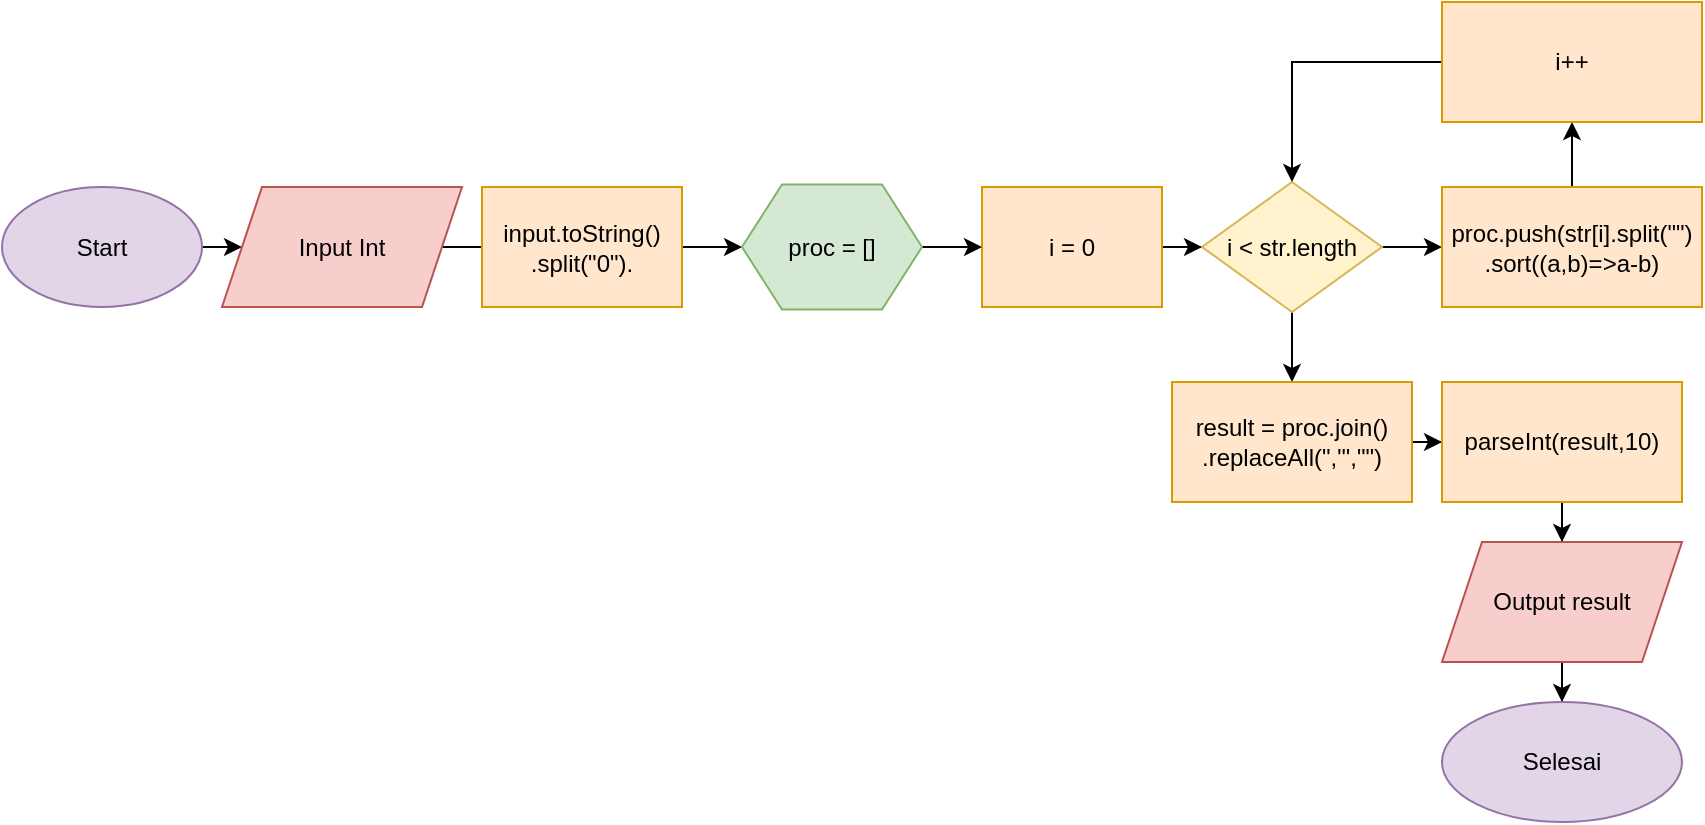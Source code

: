 <mxfile version="17.4.6" type="device"><diagram id="C5RBs43oDa-KdzZeNtuy" name="Page-1"><mxGraphModel dx="745" dy="1580" grid="1" gridSize="10" guides="1" tooltips="1" connect="1" arrows="1" fold="1" page="1" pageScale="1" pageWidth="827" pageHeight="1169" math="0" shadow="0"><root><mxCell id="WIyWlLk6GJQsqaUBKTNV-0"/><mxCell id="WIyWlLk6GJQsqaUBKTNV-1" parent="WIyWlLk6GJQsqaUBKTNV-0"/><mxCell id="rdyF9637Wcr_hCjrYt-F-2" value="" style="edgeStyle=orthogonalEdgeStyle;rounded=0;orthogonalLoop=1;jettySize=auto;html=1;" edge="1" parent="WIyWlLk6GJQsqaUBKTNV-1" source="rdyF9637Wcr_hCjrYt-F-0"><mxGeometry relative="1" as="geometry"><mxPoint x="160" y="-1007.5" as="targetPoint"/></mxGeometry></mxCell><mxCell id="rdyF9637Wcr_hCjrYt-F-0" value="Start" style="ellipse;whiteSpace=wrap;html=1;fillColor=#e1d5e7;strokeColor=#9673a6;" vertex="1" parent="WIyWlLk6GJQsqaUBKTNV-1"><mxGeometry x="40" y="-1037.5" width="100" height="60" as="geometry"/></mxCell><mxCell id="rdyF9637Wcr_hCjrYt-F-5" value="" style="edgeStyle=orthogonalEdgeStyle;rounded=0;orthogonalLoop=1;jettySize=auto;html=1;" edge="1" parent="WIyWlLk6GJQsqaUBKTNV-1" source="rdyF9637Wcr_hCjrYt-F-3"><mxGeometry relative="1" as="geometry"><mxPoint x="280" y="-1007.5" as="targetPoint"/></mxGeometry></mxCell><mxCell id="rdyF9637Wcr_hCjrYt-F-3" value="Input Int" style="shape=parallelogram;perimeter=parallelogramPerimeter;whiteSpace=wrap;html=1;fixedSize=1;fillColor=#f8cecc;strokeColor=#b85450;" vertex="1" parent="WIyWlLk6GJQsqaUBKTNV-1"><mxGeometry x="150" y="-1037.5" width="120" height="60" as="geometry"/></mxCell><mxCell id="rdyF9637Wcr_hCjrYt-F-12" value="" style="edgeStyle=orthogonalEdgeStyle;rounded=0;orthogonalLoop=1;jettySize=auto;html=1;" edge="1" parent="WIyWlLk6GJQsqaUBKTNV-1" source="rdyF9637Wcr_hCjrYt-F-6" target="rdyF9637Wcr_hCjrYt-F-11"><mxGeometry relative="1" as="geometry"/></mxCell><mxCell id="rdyF9637Wcr_hCjrYt-F-6" value="input.toString()&lt;br&gt;.split(&quot;0&quot;)." style="rounded=0;whiteSpace=wrap;html=1;fillColor=#ffe6cc;strokeColor=#d79b00;" vertex="1" parent="WIyWlLk6GJQsqaUBKTNV-1"><mxGeometry x="280" y="-1037.5" width="100" height="60" as="geometry"/></mxCell><mxCell id="rdyF9637Wcr_hCjrYt-F-10" value="" style="edgeStyle=orthogonalEdgeStyle;rounded=0;orthogonalLoop=1;jettySize=auto;html=1;" edge="1" parent="WIyWlLk6GJQsqaUBKTNV-1" source="rdyF9637Wcr_hCjrYt-F-7" target="rdyF9637Wcr_hCjrYt-F-9"><mxGeometry relative="1" as="geometry"/></mxCell><mxCell id="rdyF9637Wcr_hCjrYt-F-7" value="i = 0" style="whiteSpace=wrap;html=1;rounded=0;fillColor=#ffe6cc;strokeColor=#d79b00;" vertex="1" parent="WIyWlLk6GJQsqaUBKTNV-1"><mxGeometry x="530" y="-1037.5" width="90" height="60" as="geometry"/></mxCell><mxCell id="rdyF9637Wcr_hCjrYt-F-15" value="" style="edgeStyle=orthogonalEdgeStyle;rounded=0;orthogonalLoop=1;jettySize=auto;html=1;" edge="1" parent="WIyWlLk6GJQsqaUBKTNV-1" source="rdyF9637Wcr_hCjrYt-F-9" target="rdyF9637Wcr_hCjrYt-F-14"><mxGeometry relative="1" as="geometry"/></mxCell><mxCell id="rdyF9637Wcr_hCjrYt-F-20" value="" style="edgeStyle=orthogonalEdgeStyle;rounded=0;orthogonalLoop=1;jettySize=auto;html=1;" edge="1" parent="WIyWlLk6GJQsqaUBKTNV-1" source="rdyF9637Wcr_hCjrYt-F-9" target="rdyF9637Wcr_hCjrYt-F-19"><mxGeometry relative="1" as="geometry"/></mxCell><mxCell id="rdyF9637Wcr_hCjrYt-F-9" value="i &amp;lt; str.length" style="rhombus;whiteSpace=wrap;html=1;rounded=0;fillColor=#fff2cc;strokeColor=#d6b656;" vertex="1" parent="WIyWlLk6GJQsqaUBKTNV-1"><mxGeometry x="640" y="-1040" width="90" height="65" as="geometry"/></mxCell><mxCell id="rdyF9637Wcr_hCjrYt-F-13" value="" style="edgeStyle=orthogonalEdgeStyle;rounded=0;orthogonalLoop=1;jettySize=auto;html=1;" edge="1" parent="WIyWlLk6GJQsqaUBKTNV-1" source="rdyF9637Wcr_hCjrYt-F-11" target="rdyF9637Wcr_hCjrYt-F-7"><mxGeometry relative="1" as="geometry"/></mxCell><mxCell id="rdyF9637Wcr_hCjrYt-F-11" value="proc = []" style="shape=hexagon;perimeter=hexagonPerimeter2;whiteSpace=wrap;html=1;fixedSize=1;fillColor=#d5e8d4;strokeColor=#82b366;" vertex="1" parent="WIyWlLk6GJQsqaUBKTNV-1"><mxGeometry x="410" y="-1038.75" width="90" height="62.5" as="geometry"/></mxCell><mxCell id="rdyF9637Wcr_hCjrYt-F-17" value="" style="edgeStyle=orthogonalEdgeStyle;rounded=0;orthogonalLoop=1;jettySize=auto;html=1;" edge="1" parent="WIyWlLk6GJQsqaUBKTNV-1" source="rdyF9637Wcr_hCjrYt-F-14" target="rdyF9637Wcr_hCjrYt-F-16"><mxGeometry relative="1" as="geometry"/></mxCell><mxCell id="rdyF9637Wcr_hCjrYt-F-14" value="proc.push(str[i].split(&quot;&quot;)&lt;br&gt;.sort((a,b)=&amp;gt;a-b)" style="whiteSpace=wrap;html=1;rounded=0;fillColor=#ffe6cc;strokeColor=#d79b00;" vertex="1" parent="WIyWlLk6GJQsqaUBKTNV-1"><mxGeometry x="760" y="-1037.5" width="130" height="60" as="geometry"/></mxCell><mxCell id="rdyF9637Wcr_hCjrYt-F-18" style="edgeStyle=orthogonalEdgeStyle;rounded=0;orthogonalLoop=1;jettySize=auto;html=1;exitX=0;exitY=0.5;exitDx=0;exitDy=0;entryX=0.5;entryY=0;entryDx=0;entryDy=0;" edge="1" parent="WIyWlLk6GJQsqaUBKTNV-1" source="rdyF9637Wcr_hCjrYt-F-16" target="rdyF9637Wcr_hCjrYt-F-9"><mxGeometry relative="1" as="geometry"/></mxCell><mxCell id="rdyF9637Wcr_hCjrYt-F-16" value="i++" style="whiteSpace=wrap;html=1;rounded=0;fillColor=#ffe6cc;strokeColor=#d79b00;" vertex="1" parent="WIyWlLk6GJQsqaUBKTNV-1"><mxGeometry x="760" y="-1130" width="130" height="60" as="geometry"/></mxCell><mxCell id="rdyF9637Wcr_hCjrYt-F-22" value="" style="edgeStyle=orthogonalEdgeStyle;rounded=0;orthogonalLoop=1;jettySize=auto;html=1;" edge="1" parent="WIyWlLk6GJQsqaUBKTNV-1" source="rdyF9637Wcr_hCjrYt-F-19" target="rdyF9637Wcr_hCjrYt-F-21"><mxGeometry relative="1" as="geometry"/></mxCell><mxCell id="rdyF9637Wcr_hCjrYt-F-19" value="result = proc.join()&lt;br&gt;.replaceAll(&quot;,&quot;',&quot;&quot;)" style="whiteSpace=wrap;html=1;rounded=0;fillColor=#ffe6cc;strokeColor=#d79b00;" vertex="1" parent="WIyWlLk6GJQsqaUBKTNV-1"><mxGeometry x="625" y="-940" width="120" height="60" as="geometry"/></mxCell><mxCell id="rdyF9637Wcr_hCjrYt-F-24" value="" style="edgeStyle=orthogonalEdgeStyle;rounded=0;orthogonalLoop=1;jettySize=auto;html=1;" edge="1" parent="WIyWlLk6GJQsqaUBKTNV-1" source="rdyF9637Wcr_hCjrYt-F-21" target="rdyF9637Wcr_hCjrYt-F-23"><mxGeometry relative="1" as="geometry"/></mxCell><mxCell id="rdyF9637Wcr_hCjrYt-F-21" value="parseInt(result,10)" style="whiteSpace=wrap;html=1;rounded=0;fillColor=#ffe6cc;strokeColor=#d79b00;" vertex="1" parent="WIyWlLk6GJQsqaUBKTNV-1"><mxGeometry x="760" y="-940" width="120" height="60" as="geometry"/></mxCell><mxCell id="rdyF9637Wcr_hCjrYt-F-26" value="" style="edgeStyle=orthogonalEdgeStyle;rounded=0;orthogonalLoop=1;jettySize=auto;html=1;" edge="1" parent="WIyWlLk6GJQsqaUBKTNV-1" source="rdyF9637Wcr_hCjrYt-F-23" target="rdyF9637Wcr_hCjrYt-F-25"><mxGeometry relative="1" as="geometry"/></mxCell><mxCell id="rdyF9637Wcr_hCjrYt-F-23" value="Output result" style="shape=parallelogram;perimeter=parallelogramPerimeter;whiteSpace=wrap;html=1;fixedSize=1;rounded=0;fillColor=#f8cecc;strokeColor=#b85450;" vertex="1" parent="WIyWlLk6GJQsqaUBKTNV-1"><mxGeometry x="760" y="-860" width="120" height="60" as="geometry"/></mxCell><mxCell id="rdyF9637Wcr_hCjrYt-F-25" value="Selesai" style="ellipse;whiteSpace=wrap;html=1;rounded=0;fillColor=#e1d5e7;strokeColor=#9673a6;" vertex="1" parent="WIyWlLk6GJQsqaUBKTNV-1"><mxGeometry x="760" y="-780" width="120" height="60" as="geometry"/></mxCell></root></mxGraphModel></diagram></mxfile>